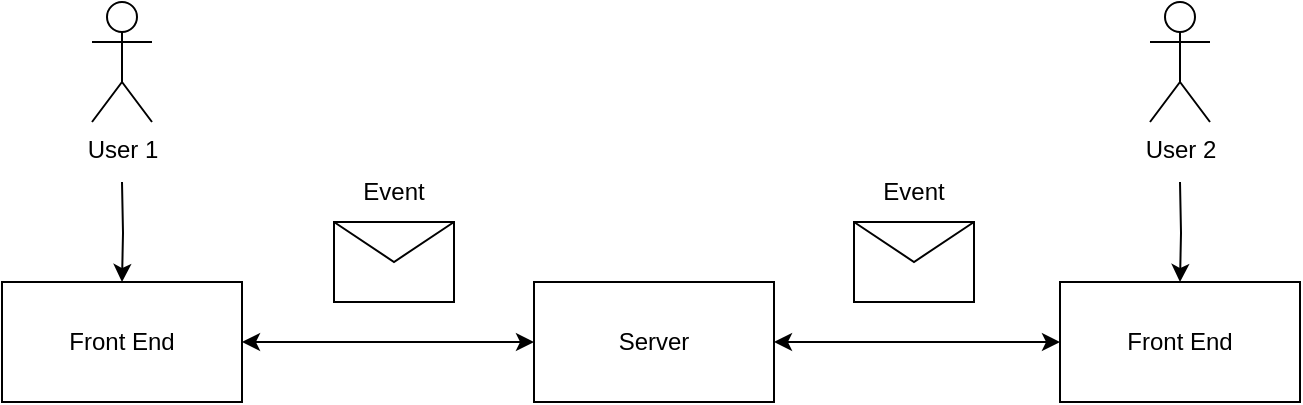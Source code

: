 <mxfile version="22.1.0" type="github">
  <diagram name="Page-1" id="gWe6TJZQ-q6APdTm3PWH">
    <mxGraphModel dx="1050" dy="542" grid="1" gridSize="10" guides="1" tooltips="1" connect="1" arrows="1" fold="1" page="1" pageScale="1" pageWidth="850" pageHeight="1100" math="0" shadow="0">
      <root>
        <mxCell id="0" />
        <mxCell id="1" parent="0" />
        <mxCell id="-ChMQLD9rYaZwL6Y3qvj-6" style="edgeStyle=orthogonalEdgeStyle;rounded=0;orthogonalLoop=1;jettySize=auto;html=1;entryX=0;entryY=0.5;entryDx=0;entryDy=0;startArrow=classic;startFill=1;" edge="1" parent="1" source="-ChMQLD9rYaZwL6Y3qvj-1" target="-ChMQLD9rYaZwL6Y3qvj-12">
          <mxGeometry relative="1" as="geometry">
            <mxPoint x="344" y="230" as="targetPoint" />
          </mxGeometry>
        </mxCell>
        <mxCell id="-ChMQLD9rYaZwL6Y3qvj-1" value="Front End" style="rounded=0;whiteSpace=wrap;html=1;" vertex="1" parent="1">
          <mxGeometry x="124" y="200" width="120" height="60" as="geometry" />
        </mxCell>
        <mxCell id="-ChMQLD9rYaZwL6Y3qvj-2" value="Front End" style="rounded=0;whiteSpace=wrap;html=1;" vertex="1" parent="1">
          <mxGeometry x="653" y="200" width="120" height="60" as="geometry" />
        </mxCell>
        <mxCell id="-ChMQLD9rYaZwL6Y3qvj-7" style="edgeStyle=orthogonalEdgeStyle;rounded=0;orthogonalLoop=1;jettySize=auto;html=1;entryX=0;entryY=0.5;entryDx=0;entryDy=0;startArrow=classic;startFill=1;exitX=1;exitY=0.5;exitDx=0;exitDy=0;" edge="1" parent="1" source="-ChMQLD9rYaZwL6Y3qvj-12" target="-ChMQLD9rYaZwL6Y3qvj-2">
          <mxGeometry relative="1" as="geometry">
            <mxPoint x="553" y="230" as="sourcePoint" />
          </mxGeometry>
        </mxCell>
        <mxCell id="-ChMQLD9rYaZwL6Y3qvj-8" style="edgeStyle=orthogonalEdgeStyle;rounded=0;orthogonalLoop=1;jettySize=auto;html=1;entryX=0.5;entryY=0;entryDx=0;entryDy=0;" edge="1" parent="1" target="-ChMQLD9rYaZwL6Y3qvj-1">
          <mxGeometry relative="1" as="geometry">
            <mxPoint x="184" y="150" as="sourcePoint" />
          </mxGeometry>
        </mxCell>
        <mxCell id="-ChMQLD9rYaZwL6Y3qvj-4" value="User 1" style="shape=umlActor;verticalLabelPosition=bottom;verticalAlign=top;html=1;outlineConnect=0;" vertex="1" parent="1">
          <mxGeometry x="169" y="60" width="30" height="60" as="geometry" />
        </mxCell>
        <mxCell id="-ChMQLD9rYaZwL6Y3qvj-9" style="edgeStyle=orthogonalEdgeStyle;rounded=0;orthogonalLoop=1;jettySize=auto;html=1;entryX=0.5;entryY=0;entryDx=0;entryDy=0;" edge="1" parent="1" target="-ChMQLD9rYaZwL6Y3qvj-2">
          <mxGeometry relative="1" as="geometry">
            <mxPoint x="713" y="150" as="sourcePoint" />
          </mxGeometry>
        </mxCell>
        <mxCell id="-ChMQLD9rYaZwL6Y3qvj-5" value="User 2" style="shape=umlActor;verticalLabelPosition=bottom;verticalAlign=top;html=1;outlineConnect=0;" vertex="1" parent="1">
          <mxGeometry x="698" y="60" width="30" height="60" as="geometry" />
        </mxCell>
        <mxCell id="-ChMQLD9rYaZwL6Y3qvj-12" value="Server" style="rounded=0;whiteSpace=wrap;html=1;" vertex="1" parent="1">
          <mxGeometry x="390" y="200" width="120" height="60" as="geometry" />
        </mxCell>
        <mxCell id="-ChMQLD9rYaZwL6Y3qvj-13" value="" style="shape=message;html=1;html=1;outlineConnect=0;labelPosition=center;verticalLabelPosition=bottom;align=center;verticalAlign=top;" vertex="1" parent="1">
          <mxGeometry x="290" y="170" width="60" height="40" as="geometry" />
        </mxCell>
        <mxCell id="-ChMQLD9rYaZwL6Y3qvj-14" value="" style="shape=message;html=1;html=1;outlineConnect=0;labelPosition=center;verticalLabelPosition=bottom;align=center;verticalAlign=top;" vertex="1" parent="1">
          <mxGeometry x="550" y="170" width="60" height="40" as="geometry" />
        </mxCell>
        <mxCell id="-ChMQLD9rYaZwL6Y3qvj-15" value="Event" style="text;html=1;strokeColor=none;fillColor=none;align=center;verticalAlign=middle;whiteSpace=wrap;rounded=0;" vertex="1" parent="1">
          <mxGeometry x="290" y="140" width="60" height="30" as="geometry" />
        </mxCell>
        <mxCell id="-ChMQLD9rYaZwL6Y3qvj-16" value="Event" style="text;html=1;strokeColor=none;fillColor=none;align=center;verticalAlign=middle;whiteSpace=wrap;rounded=0;" vertex="1" parent="1">
          <mxGeometry x="550" y="140" width="60" height="30" as="geometry" />
        </mxCell>
      </root>
    </mxGraphModel>
  </diagram>
</mxfile>
